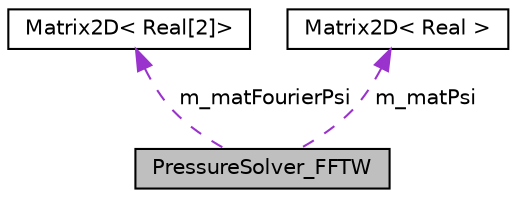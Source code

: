 digraph "PressureSolver_FFTW"
{
  edge [fontname="Helvetica",fontsize="10",labelfontname="Helvetica",labelfontsize="10"];
  node [fontname="Helvetica",fontsize="10",shape=record];
  Node1 [label="PressureSolver_FFTW",height=0.2,width=0.4,color="black", fillcolor="grey75", style="filled", fontcolor="black"];
  Node2 -> Node1 [dir="back",color="darkorchid3",fontsize="10",style="dashed",label=" m_matFourierPsi" ,fontname="Helvetica"];
  Node2 [label="Matrix2D\< Real[2]\>",height=0.2,width=0.4,color="black", fillcolor="white", style="filled",URL="$class_matrix2_d.html"];
  Node3 -> Node1 [dir="back",color="darkorchid3",fontsize="10",style="dashed",label=" m_matPsi" ,fontname="Helvetica"];
  Node3 [label="Matrix2D\< Real \>",height=0.2,width=0.4,color="black", fillcolor="white", style="filled",URL="$class_matrix2_d.html"];
}
